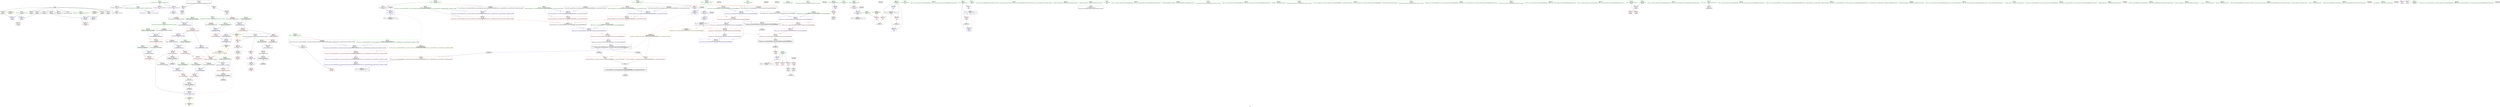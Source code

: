 digraph "SVFG" {
	label="SVFG";

	Node0x5603c0c1a3d0 [shape=record,color=grey,label="{NodeID: 0\nNullPtr}"];
	Node0x5603c0c1a3d0 -> Node0x5603c0c3ba90[style=solid];
	Node0x5603c0c1a3d0 -> Node0x5603c0c3bb90[style=solid];
	Node0x5603c0c1a3d0 -> Node0x5603c0c3bc60[style=solid];
	Node0x5603c0c1a3d0 -> Node0x5603c0c3bd30[style=solid];
	Node0x5603c0c1a3d0 -> Node0x5603c0c3be00[style=solid];
	Node0x5603c0c1a3d0 -> Node0x5603c0c3bed0[style=solid];
	Node0x5603c0c1a3d0 -> Node0x5603c0c3bfa0[style=solid];
	Node0x5603c0c1a3d0 -> Node0x5603c0c3c070[style=solid];
	Node0x5603c0c1a3d0 -> Node0x5603c0c3c140[style=solid];
	Node0x5603c0c1a3d0 -> Node0x5603c0c41d00[style=solid];
	Node0x5603c0c77700 [shape=record,color=black,label="{NodeID: 443\n305 = PHI(346, )\n}"];
	Node0x5603c0c3cb90 [shape=record,color=blue,label="{NodeID: 194\n247\<--250\n_M_current\<--\n_ZN9__gnu_cxx17__normal_iteratorIPKcNSt7__cxx1112basic_stringIcSt11char_traitsIcESaIcEEEEC2IPcEERKNS0_IT_NS_11__enable_ifIXsr3std10__are_sameISC_SB_EE7__valueES8_E6__typeEEE\n|{<s0>15|<s1>15}}"];
	Node0x5603c0c3cb90:s0 -> Node0x5603c0c3ff30[style=dashed,color=blue];
	Node0x5603c0c3cb90:s1 -> Node0x5603c0c5b900[style=dashed,color=blue];
	Node0x5603c0c394b0 [shape=record,color=purple,label="{NodeID: 111\n83\<--59\ncoerce.dive\<--__begin1\n_Z5solvev\n}"];
	Node0x5603c0c394b0 -> Node0x5603c0c41ed0[style=solid];
	Node0x5603c0c37cf0 [shape=record,color=green,label="{NodeID: 28\n63\<--64\nc\<--c_field_insensitive\n_Z5solvev\n}"];
	Node0x5603c0c37cf0 -> Node0x5603c0c3fb20[style=solid];
	Node0x5603c0c37cf0 -> Node0x5603c0c3fbf0[style=solid];
	Node0x5603c0c37cf0 -> Node0x5603c0c3fcc0[style=solid];
	Node0x5603c0c37cf0 -> Node0x5603c0c42070[style=solid];
	Node0x5603c0c79c30 [shape=record,color=black,label="{NodeID: 471\n162 = PHI()\n}"];
	Node0x5603c0c3fd90 [shape=record,color=red,label="{NodeID: 139\n99\<--96\n\<--call5\n_Z5solvev\n}"];
	Node0x5603c0c3fd90 -> Node0x5603c0c42070[style=solid];
	Node0x5603c0c3a760 [shape=record,color=green,label="{NodeID: 56\n255\<--256\nthis.addr\<--this.addr_field_insensitive\n_ZN9__gnu_cxx17__normal_iteratorIPcNSt7__cxx1112basic_stringIcSt11char_traitsIcESaIcEEEEppEv\n}"];
	Node0x5603c0c3a760 -> Node0x5603c0c40750[style=solid];
	Node0x5603c0c3a760 -> Node0x5603c0c3cc60[style=solid];
	Node0x5603c0c41450 [shape=record,color=red,label="{NodeID: 167\n380\<--374\n\<--__a.addr\n_ZStoRRSt13_Ios_FmtflagsS_\n}"];
	Node0x5603c0c41450 -> Node0x5603c0c416c0[style=solid];
	Node0x5603c0c3bfa0 [shape=record,color=black,label="{NodeID: 84\n129\<--3\n\<--dummyVal\n_Z5solvev\n}"];
	Node0x5603c0c3bfa0 -> Node0x5603c0c423b0[style=solid];
	Node0x5603c0c35c30 [shape=record,color=green,label="{NodeID: 1\n7\<--1\n__dso_handle\<--dummyObj\nGlob }"];
	Node0x5603c0c77810 [shape=record,color=black,label="{NodeID: 444\n309 = PHI()\n}"];
	Node0x5603c0c3cc60 [shape=record,color=blue,label="{NodeID: 195\n255\<--254\nthis.addr\<--this\n_ZN9__gnu_cxx17__normal_iteratorIPcNSt7__cxx1112basic_stringIcSt11char_traitsIcESaIcEEEEppEv\n}"];
	Node0x5603c0c3cc60 -> Node0x5603c0c40750[style=dashed];
	Node0x5603c0c39580 [shape=record,color=purple,label="{NodeID: 112\n89\<--61\ncoerce.dive3\<--__end1\n_Z5solvev\n}"];
	Node0x5603c0c39580 -> Node0x5603c0c41fa0[style=solid];
	Node0x5603c0c37dc0 [shape=record,color=green,label="{NodeID: 29\n65\<--66\nagg.tmp\<--agg.tmp_field_insensitive\n_Z5solvev\n|{|<s1>15}}"];
	Node0x5603c0c37dc0 -> Node0x5603c0c39650[style=solid];
	Node0x5603c0c37dc0:s1 -> Node0x5603c0c784b0[style=solid,color=red];
	Node0x5603c0c79d30 [shape=record,color=black,label="{NodeID: 472\n166 = PHI()\n}"];
	Node0x5603c0c3fe60 [shape=record,color=red,label="{NodeID: 140\n111\<--107\n\<--call9\n_Z5solvev\n}"];
	Node0x5603c0c3fe60 -> Node0x5603c0c3c5e0[style=solid];
	Node0x5603c0c3a830 [shape=record,color=green,label="{NodeID: 57\n278\<--279\nmain\<--main_field_insensitive\n}"];
	Node0x5603c0c41520 [shape=record,color=red,label="{NodeID: 168\n386\<--374\n\<--__a.addr\n_ZStoRRSt13_Ios_FmtflagsS_\n}"];
	Node0x5603c0c41520 -> Node0x5603c0c39d20[style=solid];
	Node0x5603c0c41520 -> Node0x5603c0c3d7c0[style=solid];
	Node0x5603c0c3c070 [shape=record,color=black,label="{NodeID: 85\n181\<--3\nlpad.val\<--dummyVal\n_Z5solvev\n}"];
	Node0x5603c0c35cc0 [shape=record,color=green,label="{NodeID: 2\n9\<--1\n\<--dummyObj\nCan only get source location for instruction, argument, global var or function.}"];
	Node0x5603c0c778e0 [shape=record,color=black,label="{NodeID: 445\n363 = PHI(371, )\n}"];
	Node0x5603c0c3cd30 [shape=record,color=blue,label="{NodeID: 196\n259\<--261\n_M_current\<--incdec.ptr\n_ZN9__gnu_cxx17__normal_iteratorIPcNSt7__cxx1112basic_stringIcSt11char_traitsIcESaIcEEEEppEv\n|{<s0>17}}"];
	Node0x5603c0c3cd30:s0 -> Node0x5603c0c5b400[style=dashed,color=blue];
	Node0x5603c0c39650 [shape=record,color=purple,label="{NodeID: 113\n142\<--65\ncoerce.dive14\<--agg.tmp\n_Z5solvev\n}"];
	Node0x5603c0c39650 -> Node0x5603c0c3ff30[style=solid];
	Node0x5603c0c37e90 [shape=record,color=green,label="{NodeID: 30\n67\<--68\nref.tmp\<--ref.tmp_field_insensitive\n_Z5solvev\n|{|<s1>15}}"];
	Node0x5603c0c37e90 -> Node0x5603c0c39720[style=solid];
	Node0x5603c0c37e90:s1 -> Node0x5603c0c785f0[style=solid,color=red];
	Node0x5603c0c79e30 [shape=record,color=black,label="{NodeID: 473\n167 = PHI()\n}"];
	Node0x5603c0c3ff30 [shape=record,color=red,label="{NodeID: 141\n143\<--142\n\<--coerce.dive14\n_Z5solvev\n}"];
	Node0x5603c0c3a930 [shape=record,color=green,label="{NodeID: 58\n281\<--282\nretval\<--retval_field_insensitive\nmain\n}"];
	Node0x5603c0c3a930 -> Node0x5603c0c408f0[style=solid];
	Node0x5603c0c3a930 -> Node0x5603c0c3ce00[style=solid];
	Node0x5603c0c415f0 [shape=record,color=red,label="{NodeID: 169\n382\<--376\n\<--__b.addr\n_ZStoRRSt13_Ios_FmtflagsS_\n|{<s0>34}}"];
	Node0x5603c0c415f0:s0 -> Node0x5603c0c78370[style=solid,color=red];
	Node0x5603c0c3c140 [shape=record,color=black,label="{NodeID: 86\n182\<--3\nlpad.val29\<--dummyVal\n_Z5solvev\n}"];
	Node0x5603c0c35f70 [shape=record,color=green,label="{NodeID: 3\n11\<--1\n_ZSt3cin\<--dummyObj\nGlob }"];
	Node0x5603c0c77a20 [shape=record,color=black,label="{NodeID: 446\n383 = PHI(389, )\n}"];
	Node0x5603c0c77a20 -> Node0x5603c0c3d7c0[style=solid];
	Node0x5603c0c3ce00 [shape=record,color=blue,label="{NodeID: 197\n281\<--288\nretval\<--\nmain\n}"];
	Node0x5603c0c3ce00 -> Node0x5603c0c408f0[style=dashed];
	Node0x5603c0c39720 [shape=record,color=purple,label="{NodeID: 114\n136\<--67\ncoerce.dive13\<--ref.tmp\n_Z5solvev\n}"];
	Node0x5603c0c39720 -> Node0x5603c0c42480[style=solid];
	Node0x5603c0c37f60 [shape=record,color=green,label="{NodeID: 31\n69\<--70\ncoerce\<--coerce_field_insensitive\n_Z5solvev\n}"];
	Node0x5603c0c37f60 -> Node0x5603c0c3ea10[style=solid];
	Node0x5603c0c79f30 [shape=record,color=black,label="{NodeID: 474\n170 = PHI()\n}"];
	Node0x5603c0c40000 [shape=record,color=red,label="{NodeID: 142\n206\<--200\n\<--__lhs.addr\n_ZN9__gnu_cxxneIPcNSt7__cxx1112basic_stringIcSt11char_traitsIcESaIcEEEEEbRKNS_17__normal_iteratorIT_T0_EESD_\n|{<s0>26}}"];
	Node0x5603c0c40000:s0 -> Node0x5603c0c7a340[style=solid,color=red];
	Node0x5603c0c3aa00 [shape=record,color=green,label="{NodeID: 59\n283\<--284\ntn\<--tn_field_insensitive\nmain\n}"];
	Node0x5603c0c3aa00 -> Node0x5603c0c409c0[style=solid];
	Node0x5603c0c5a500 [shape=record,color=black,label="{NodeID: 336\nMR_47V_3 = PHI(MR_47V_4, MR_47V_2, )\npts\{286 \}\n}"];
	Node0x5603c0c5a500 -> Node0x5603c0c40a90[style=dashed];
	Node0x5603c0c5a500 -> Node0x5603c0c40b60[style=dashed];
	Node0x5603c0c5a500 -> Node0x5603c0c3cfa0[style=dashed];
	Node0x5603c0c416c0 [shape=record,color=red,label="{NodeID: 170\n381\<--380\n\<--\n_ZStoRRSt13_Ios_FmtflagsS_\n|{<s0>34}}"];
	Node0x5603c0c416c0:s0 -> Node0x5603c0c78230[style=solid,color=red];
	Node0x5603c0c3c210 [shape=record,color=black,label="{NodeID: 87\n13\<--12\n\<--_ZSt4cout\nCan only get source location for instruction, argument, global var or function.}"];
	Node0x5603c0c3c210 -> Node0x5603c0c3f3d0[style=solid];
	Node0x5603c0c3c210 -> Node0x5603c0c3f4a0[style=solid];
	Node0x5603c0c36000 [shape=record,color=green,label="{NodeID: 4\n12\<--1\n_ZSt4cout\<--dummyObj\nGlob }"];
	Node0x5603c0c77bf0 [shape=record,color=black,label="{NodeID: 447\n217 = PHI(59, )\n0th arg _ZNK9__gnu_cxx17__normal_iteratorIPcNSt7__cxx1112basic_stringIcSt11char_traitsIcESaIcEEEEdeEv }"];
	Node0x5603c0c77bf0 -> Node0x5603c0c42890[style=solid];
	Node0x5603c0c5e4b0 [shape=record,color=yellow,style=double,label="{NodeID: 364\n26V_1 = ENCHI(MR_26V_0)\npts\{600000 620000 680000 \}\nFun[_ZN9__gnu_cxxneIPcNSt7__cxx1112basic_stringIcSt11char_traitsIcESaIcEEEEEbRKNS_17__normal_iteratorIT_T0_EESD_]}"];
	Node0x5603c0c5e4b0 -> Node0x5603c0c401a0[style=dashed];
	Node0x5603c0c5e4b0 -> Node0x5603c0c40270[style=dashed];
	Node0x5603c0c3ced0 [shape=record,color=blue,label="{NodeID: 198\n285\<--288\ni\<--\nmain\n}"];
	Node0x5603c0c3ced0 -> Node0x5603c0c5a500[style=dashed];
	Node0x5603c0c3ea10 [shape=record,color=purple,label="{NodeID: 115\n147\<--69\ncoerce.dive17\<--coerce\n_Z5solvev\n}"];
	Node0x5603c0c3ea10 -> Node0x5603c0c42550[style=solid];
	Node0x5603c0c38030 [shape=record,color=green,label="{NodeID: 32\n72\<--73\n_ZNSt7__cxx1112basic_stringIcSt11char_traitsIcESaIcEEC1Ev\<--_ZNSt7__cxx1112basic_stringIcSt11char_traitsIcESaIcEEC1Ev_field_insensitive\n}"];
	Node0x5603c0c7a000 [shape=record,color=black,label="{NodeID: 475\n207 = PHI(402, )\n}"];
	Node0x5603c0c7a000 -> Node0x5603c0c401a0[style=solid];
	Node0x5603c0c400d0 [shape=record,color=red,label="{NodeID: 143\n211\<--202\n\<--__rhs.addr\n_ZN9__gnu_cxxneIPcNSt7__cxx1112basic_stringIcSt11char_traitsIcESaIcEEEEEbRKNS_17__normal_iteratorIT_T0_EESD_\n|{<s0>27}}"];
	Node0x5603c0c400d0:s0 -> Node0x5603c0c7a340[style=solid,color=red];
	Node0x5603c0c3aad0 [shape=record,color=green,label="{NodeID: 60\n285\<--286\ni\<--i_field_insensitive\nmain\n}"];
	Node0x5603c0c3aad0 -> Node0x5603c0c40a90[style=solid];
	Node0x5603c0c3aad0 -> Node0x5603c0c40b60[style=solid];
	Node0x5603c0c3aad0 -> Node0x5603c0c3ced0[style=solid];
	Node0x5603c0c3aad0 -> Node0x5603c0c3cfa0[style=solid];
	Node0x5603c0c5aa00 [shape=record,color=black,label="{NodeID: 337\nMR_2V_2 = PHI(MR_2V_3, MR_2V_1, )\npts\{10 \}\n|{<s0>32|<s1>32}}"];
	Node0x5603c0c5aa00:s0 -> Node0x5603c0c3f570[style=dashed,color=red];
	Node0x5603c0c5aa00:s1 -> Node0x5603c0c42620[style=dashed,color=red];
	Node0x5603c0c41790 [shape=record,color=red,label="{NodeID: 171\n398\<--392\n\<--__a.addr\n_ZStorSt13_Ios_FmtflagsS_\n}"];
	Node0x5603c0c41790 -> Node0x5603c0c4af90[style=solid];
	Node0x5603c0c3c310 [shape=record,color=black,label="{NodeID: 88\n14\<--12\n\<--_ZSt4cout\nCan only get source location for instruction, argument, global var or function.}"];
	Node0x5603c0c3c310 -> Node0x5603c0c3f640[style=solid];
	Node0x5603c0c3c310 -> Node0x5603c0c3f710[style=solid];
	Node0x5603c0c360c0 [shape=record,color=green,label="{NodeID: 5\n15\<--1\n.str\<--dummyObj\nGlob }"];
	Node0x5603c0c77d30 [shape=record,color=black,label="{NodeID: 448\n372 = PHI(362, )\n0th arg _ZStoRRSt13_Ios_FmtflagsS_ }"];
	Node0x5603c0c77d30 -> Node0x5603c0c3d620[style=solid];
	Node0x5603c0c3cfa0 [shape=record,color=blue,label="{NodeID: 199\n285\<--321\ni\<--inc\nmain\n}"];
	Node0x5603c0c3cfa0 -> Node0x5603c0c5a500[style=dashed];
	Node0x5603c0c3eae0 [shape=record,color=purple,label="{NodeID: 116\n222\<--221\n_M_current\<--this1\n_ZNK9__gnu_cxx17__normal_iteratorIPcNSt7__cxx1112basic_stringIcSt11char_traitsIcESaIcEEEEdeEv\n}"];
	Node0x5603c0c3eae0 -> Node0x5603c0c40410[style=solid];
	Node0x5603c0c38130 [shape=record,color=green,label="{NodeID: 33\n75\<--76\n_ZStrsIcSt11char_traitsIcESaIcEERSt13basic_istreamIT_T0_ES7_RNSt7__cxx1112basic_stringIS4_S5_T1_EE\<--_ZStrsIcSt11char_traitsIcESaIcEERSt13basic_istreamIT_T0_ES7_RNSt7__cxx1112basic_stringIS4_S5_T1_EE_field_insensitive\n}"];
	Node0x5603c0c7a200 [shape=record,color=black,label="{NodeID: 476\n212 = PHI(402, )\n}"];
	Node0x5603c0c7a200 -> Node0x5603c0c40270[style=solid];
	Node0x5603c0c401a0 [shape=record,color=red,label="{NodeID: 144\n210\<--207\n\<--call\n_ZN9__gnu_cxxneIPcNSt7__cxx1112basic_stringIcSt11char_traitsIcESaIcEEEEEbRKNS_17__normal_iteratorIT_T0_EESD_\n}"];
	Node0x5603c0c401a0 -> Node0x5603c0c4b290[style=solid];
	Node0x5603c0c3aba0 [shape=record,color=green,label="{NodeID: 61\n297\<--298\n_ZNSt8ios_base9precisionEl\<--_ZNSt8ios_base9precisionEl_field_insensitive\n}"];
	Node0x5603c0c5af00 [shape=record,color=black,label="{NodeID: 338\nMR_10V_2 = PHI(MR_10V_3, MR_10V_1, )\npts\{64 \}\n}"];
	Node0x5603c0c5af00 -> Node0x5603c0c42070[style=dashed];
	Node0x5603c0c41860 [shape=record,color=red,label="{NodeID: 172\n399\<--394\n\<--__b.addr\n_ZStorSt13_Ios_FmtflagsS_\n}"];
	Node0x5603c0c41860 -> Node0x5603c0c4af90[style=solid];
	Node0x5603c0c3c410 [shape=record,color=black,label="{NodeID: 89\n32\<--33\n\<--_ZNSt8ios_base4InitD1Ev\nCan only get source location for instruction, argument, global var or function.}"];
	Node0x5603c0c36960 [shape=record,color=green,label="{NodeID: 6\n17\<--1\n.str.1\<--dummyObj\nGlob }"];
	Node0x5603c0c77e70 [shape=record,color=black,label="{NodeID: 449\n373 = PHI(361, )\n1st arg _ZStoRRSt13_Ios_FmtflagsS_ }"];
	Node0x5603c0c77e70 -> Node0x5603c0c3d6f0[style=solid];
	Node0x5603c0c3d070 [shape=record,color=blue,label="{NodeID: 200\n329\<--327\nthis.addr\<--this\n_ZNSt8ios_base9precisionEl\n}"];
	Node0x5603c0c3d070 -> Node0x5603c0c40dd0[style=dashed];
	Node0x5603c0c3ebb0 [shape=record,color=purple,label="{NodeID: 117\n247\<--246\n_M_current\<--this1\n_ZN9__gnu_cxx17__normal_iteratorIPKcNSt7__cxx1112basic_stringIcSt11char_traitsIcESaIcEEEEC2IPcEERKNS0_IT_NS_11__enable_ifIXsr3std10__are_sameISC_SB_EE7__valueES8_E6__typeEEE\n}"];
	Node0x5603c0c3ebb0 -> Node0x5603c0c3cb90[style=solid];
	Node0x5603c0c38230 [shape=record,color=green,label="{NodeID: 34\n81\<--82\n_ZNSt7__cxx1112basic_stringIcSt11char_traitsIcESaIcEE5beginEv\<--_ZNSt7__cxx1112basic_stringIcSt11char_traitsIcESaIcEE5beginEv_field_insensitive\n}"];
	Node0x5603c0c7a340 [shape=record,color=black,label="{NodeID: 477\n403 = PHI(206, 211, 248, )\n0th arg _ZNK9__gnu_cxx17__normal_iteratorIPcNSt7__cxx1112basic_stringIcSt11char_traitsIcESaIcEEEE4baseEv }"];
	Node0x5603c0c7a340 -> Node0x5603c0c449b0[style=solid];
	Node0x5603c0c40270 [shape=record,color=red,label="{NodeID: 145\n213\<--212\n\<--call1\n_ZN9__gnu_cxxneIPcNSt7__cxx1112basic_stringIcSt11char_traitsIcESaIcEEEEEbRKNS_17__normal_iteratorIT_T0_EESD_\n}"];
	Node0x5603c0c40270 -> Node0x5603c0c4b290[style=solid];
	Node0x5603c0c3aca0 [shape=record,color=green,label="{NodeID: 62\n307\<--308\n_ZNSt8ios_base4setfESt13_Ios_Fmtflags\<--_ZNSt8ios_base4setfESt13_Ios_Fmtflags_field_insensitive\n}"];
	Node0x5603c0c5b400 [shape=record,color=black,label="{NodeID: 339\nMR_12V_3 = PHI(MR_12V_4, MR_12V_2, )\npts\{600000 \}\n|{<s0>8|<s1>9|<s2>17|<s3>17}}"];
	Node0x5603c0c5b400:s0 -> Node0x5603c0c5e4b0[style=dashed,color=red];
	Node0x5603c0c5b400:s1 -> Node0x5603c0c5d510[style=dashed,color=red];
	Node0x5603c0c5b400:s2 -> Node0x5603c0c40820[style=dashed,color=red];
	Node0x5603c0c5b400:s3 -> Node0x5603c0c3cd30[style=dashed,color=red];
	Node0x5603c0c41930 [shape=record,color=red,label="{NodeID: 173\n407\<--404\nthis1\<--this.addr\n_ZNK9__gnu_cxx17__normal_iteratorIPcNSt7__cxx1112basic_stringIcSt11char_traitsIcESaIcEEEE4baseEv\n}"];
	Node0x5603c0c41930 -> Node0x5603c0c3f300[style=solid];
	Node0x5603c0c3c510 [shape=record,color=black,label="{NodeID: 90\n106\<--105\nconv\<--\n_Z5solvev\n}"];
	Node0x5603c0c3c510 -> Node0x5603c0c4b410[style=solid];
	Node0x5603c0c369f0 [shape=record,color=green,label="{NodeID: 7\n20\<--1\n\<--dummyObj\nCan only get source location for instruction, argument, global var or function.}"];
	Node0x5603c0c77fb0 [shape=record,color=black,label="{NodeID: 450\n198 = PHI(59, )\n0th arg _ZN9__gnu_cxxneIPcNSt7__cxx1112basic_stringIcSt11char_traitsIcESaIcEEEEEbRKNS_17__normal_iteratorIT_T0_EESD_ }"];
	Node0x5603c0c77fb0 -> Node0x5603c0c426f0[style=solid];
	Node0x5603c0c3d140 [shape=record,color=blue,label="{NodeID: 201\n331\<--328\n__prec.addr\<--__prec\n_ZNSt8ios_base9precisionEl\n}"];
	Node0x5603c0c3d140 -> Node0x5603c0c40ea0[style=dashed];
	Node0x5603c0c3ec80 [shape=record,color=purple,label="{NodeID: 118\n259\<--258\n_M_current\<--this1\n_ZN9__gnu_cxx17__normal_iteratorIPcNSt7__cxx1112basic_stringIcSt11char_traitsIcESaIcEEEEppEv\n}"];
	Node0x5603c0c3ec80 -> Node0x5603c0c40820[style=solid];
	Node0x5603c0c3ec80 -> Node0x5603c0c3cd30[style=solid];
	Node0x5603c0c38330 [shape=record,color=green,label="{NodeID: 35\n87\<--88\n_ZNSt7__cxx1112basic_stringIcSt11char_traitsIcESaIcEE3endEv\<--_ZNSt7__cxx1112basic_stringIcSt11char_traitsIcESaIcEE3endEv_field_insensitive\n}"];
	Node0x5603c0c40340 [shape=record,color=red,label="{NodeID: 146\n221\<--218\nthis1\<--this.addr\n_ZNK9__gnu_cxx17__normal_iteratorIPcNSt7__cxx1112basic_stringIcSt11char_traitsIcESaIcEEEEdeEv\n}"];
	Node0x5603c0c40340 -> Node0x5603c0c3eae0[style=solid];
	Node0x5603c0c3ada0 [shape=record,color=green,label="{NodeID: 63\n310\<--311\n_ZNSirsERi\<--_ZNSirsERi_field_insensitive\n}"];
	Node0x5603c0c5b900 [shape=record,color=black,label="{NodeID: 340\nMR_16V_2 = PHI(MR_16V_3, MR_16V_1, )\npts\{660000 \}\n|{|<s1>15}}"];
	Node0x5603c0c5b900 -> Node0x5603c0c5b900[style=dashed];
	Node0x5603c0c5b900:s1 -> Node0x5603c0c3cb90[style=dashed,color=red];
	Node0x5603c0c41a00 [shape=record,color=blue,label="{NodeID: 174\n8\<--9\ntest\<--\nGlob }"];
	Node0x5603c0c41a00 -> Node0x5603c0c5aa00[style=dashed];
	Node0x5603c0c3c5e0 [shape=record,color=black,label="{NodeID: 91\n112\<--111\nconv10\<--\n_Z5solvev\n}"];
	Node0x5603c0c3c5e0 -> Node0x5603c0c4b410[style=solid];
	Node0x5603c0c36a80 [shape=record,color=green,label="{NodeID: 8\n108\<--1\n\<--dummyObj\nCan only get source location for instruction, argument, global var or function.}"];
	Node0x5603c0c780f0 [shape=record,color=black,label="{NodeID: 451\n199 = PHI(61, )\n1st arg _ZN9__gnu_cxxneIPcNSt7__cxx1112basic_stringIcSt11char_traitsIcESaIcEEEEEbRKNS_17__normal_iteratorIT_T0_EESD_ }"];
	Node0x5603c0c780f0 -> Node0x5603c0c427c0[style=solid];
	Node0x5603c0c5e8f0 [shape=record,color=yellow,style=double,label="{NodeID: 368\n26V_1 = ENCHI(MR_26V_0)\npts\{600000 620000 680000 \}\nFun[_ZN9__gnu_cxx17__normal_iteratorIPKcNSt7__cxx1112basic_stringIcSt11char_traitsIcESaIcEEEEC2IPcEERKNS0_IT_NS_11__enable_ifIXsr3std10__are_sameISC_SB_EE7__valueES8_E6__typeEEE]}"];
	Node0x5603c0c5e8f0 -> Node0x5603c0c40680[style=dashed];
	Node0x5603c0c3d210 [shape=record,color=blue,label="{NodeID: 202\n333\<--339\n__old\<--\n_ZNSt8ios_base9precisionEl\n}"];
	Node0x5603c0c3d210 -> Node0x5603c0c40f70[style=dashed];
	Node0x5603c0c3ed50 [shape=record,color=purple,label="{NodeID: 119\n261\<--260\nincdec.ptr\<--\n_ZN9__gnu_cxx17__normal_iteratorIPcNSt7__cxx1112basic_stringIcSt11char_traitsIcESaIcEEEEppEv\n}"];
	Node0x5603c0c3ed50 -> Node0x5603c0c3cd30[style=solid];
	Node0x5603c0c38430 [shape=record,color=green,label="{NodeID: 36\n93\<--94\n_ZN9__gnu_cxxneIPcNSt7__cxx1112basic_stringIcSt11char_traitsIcESaIcEEEEEbRKNS_17__normal_iteratorIT_T0_EESD_\<--_ZN9__gnu_cxxneIPcNSt7__cxx1112basic_stringIcSt11char_traitsIcESaIcEEEEEbRKNS_17__normal_iteratorIT_T0_EESD__field_insensitive\n}"];
	Node0x5603c0c4ac90 [shape=record,color=grey,label="{NodeID: 313\n160 = Binary(159, 9, )\n}"];
	Node0x5603c0c4ac90 -> Node0x5603c0c42620[style=solid];
	Node0x5603c0c40410 [shape=record,color=red,label="{NodeID: 147\n223\<--222\n\<--_M_current\n_ZNK9__gnu_cxx17__normal_iteratorIPcNSt7__cxx1112basic_stringIcSt11char_traitsIcESaIcEEEEdeEv\n}"];
	Node0x5603c0c40410 -> Node0x5603c0c3c780[style=solid];
	Node0x5603c0c3aea0 [shape=record,color=green,label="{NodeID: 64\n329\<--330\nthis.addr\<--this.addr_field_insensitive\n_ZNSt8ios_base9precisionEl\n}"];
	Node0x5603c0c3aea0 -> Node0x5603c0c40dd0[style=solid];
	Node0x5603c0c3aea0 -> Node0x5603c0c3d070[style=solid];
	Node0x5603c0c5be00 [shape=record,color=black,label="{NodeID: 341\nMR_18V_2 = PHI(MR_18V_3, MR_18V_1, )\npts\{680000 \}\n}"];
	Node0x5603c0c5be00 -> Node0x5603c0c42480[style=dashed];
	Node0x5603c0c5be00 -> Node0x5603c0c5be00[style=dashed];
	Node0x5603c0c41b00 [shape=record,color=blue,label="{NodeID: 175\n414\<--20\nllvm.global_ctors_0\<--\nGlob }"];
	Node0x5603c0c3c6b0 [shape=record,color=black,label="{NodeID: 92\n197\<--214\n_ZN9__gnu_cxxneIPcNSt7__cxx1112basic_stringIcSt11char_traitsIcESaIcEEEEEbRKNS_17__normal_iteratorIT_T0_EESD__ret\<--cmp\n_ZN9__gnu_cxxneIPcNSt7__cxx1112basic_stringIcSt11char_traitsIcESaIcEEEEEbRKNS_17__normal_iteratorIT_T0_EESD_\n|{<s0>8}}"];
	Node0x5603c0c3c6b0:s0 -> Node0x5603c0c79680[style=solid,color=blue];
	Node0x5603c0c36b40 [shape=record,color=green,label="{NodeID: 9\n171\<--1\n\<--dummyObj\nCan only get source location for instruction, argument, global var or function.}"];
	Node0x5603c0c78230 [shape=record,color=black,label="{NodeID: 452\n390 = PHI(381, )\n0th arg _ZStorSt13_Ios_FmtflagsS_ }"];
	Node0x5603c0c78230 -> Node0x5603c0c3d890[style=solid];
	Node0x5603c0c3d2e0 [shape=record,color=blue,label="{NodeID: 203\n342\<--341\n_M_precision2\<--\n_ZNSt8ios_base9precisionEl\n|{<s0>29}}"];
	Node0x5603c0c3d2e0:s0 -> Node0x5603c0c66040[style=dashed,color=blue];
	Node0x5603c0c3ee20 [shape=record,color=purple,label="{NodeID: 120\n290\<--289\nvbase.offset.ptr\<--vtable\nmain\n}"];
	Node0x5603c0c3ee20 -> Node0x5603c0c3c920[style=solid];
	Node0x5603c0c38530 [shape=record,color=green,label="{NodeID: 37\n97\<--98\n_ZNK9__gnu_cxx17__normal_iteratorIPcNSt7__cxx1112basic_stringIcSt11char_traitsIcESaIcEEEEdeEv\<--_ZNK9__gnu_cxx17__normal_iteratorIPcNSt7__cxx1112basic_stringIcSt11char_traitsIcESaIcEEEEdeEv_field_insensitive\n}"];
	Node0x5603c0c4ae10 [shape=record,color=grey,label="{NodeID: 314\n321 = Binary(320, 9, )\n}"];
	Node0x5603c0c4ae10 -> Node0x5603c0c3cfa0[style=solid];
	Node0x5603c0c404e0 [shape=record,color=red,label="{NodeID: 148\n246\<--240\nthis1\<--this.addr\n_ZN9__gnu_cxx17__normal_iteratorIPKcNSt7__cxx1112basic_stringIcSt11char_traitsIcESaIcEEEEC2IPcEERKNS0_IT_NS_11__enable_ifIXsr3std10__are_sameISC_SB_EE7__valueES8_E6__typeEEE\n}"];
	Node0x5603c0c404e0 -> Node0x5603c0c3ebb0[style=solid];
	Node0x5603c0c3af70 [shape=record,color=green,label="{NodeID: 65\n331\<--332\n__prec.addr\<--__prec.addr_field_insensitive\n_ZNSt8ios_base9precisionEl\n}"];
	Node0x5603c0c3af70 -> Node0x5603c0c40ea0[style=solid];
	Node0x5603c0c3af70 -> Node0x5603c0c3d140[style=solid];
	Node0x5603c0c5c300 [shape=record,color=black,label="{NodeID: 342\nMR_20V_2 = PHI(MR_20V_3, MR_20V_1, )\npts\{700000 \}\n}"];
	Node0x5603c0c5c300 -> Node0x5603c0c42550[style=dashed];
	Node0x5603c0c5c300 -> Node0x5603c0c5c300[style=dashed];
	Node0x5603c0c41c00 [shape=record,color=blue,label="{NodeID: 176\n415\<--21\nllvm.global_ctors_1\<--_GLOBAL__sub_I_zemen_0_0.cpp\nGlob }"];
	Node0x5603c0c3c780 [shape=record,color=black,label="{NodeID: 93\n216\<--223\n_ZNK9__gnu_cxx17__normal_iteratorIPcNSt7__cxx1112basic_stringIcSt11char_traitsIcESaIcEEEEdeEv_ret\<--\n_ZNK9__gnu_cxx17__normal_iteratorIPcNSt7__cxx1112basic_stringIcSt11char_traitsIcESaIcEEEEdeEv\n|{<s0>9}}"];
	Node0x5603c0c3c780:s0 -> Node0x5603c0c797f0[style=solid,color=blue];
	Node0x5603c0c36c40 [shape=record,color=green,label="{NodeID: 10\n288\<--1\n\<--dummyObj\nCan only get source location for instruction, argument, global var or function.}"];
	Node0x5603c0c78370 [shape=record,color=black,label="{NodeID: 453\n391 = PHI(382, )\n1st arg _ZStorSt13_Ios_FmtflagsS_ }"];
	Node0x5603c0c78370 -> Node0x5603c0c3d960[style=solid];
	Node0x5603c0c3d3b0 [shape=record,color=blue,label="{NodeID: 204\n349\<--347\nthis.addr\<--this\n_ZNSt8ios_base4setfESt13_Ios_Fmtflags\n}"];
	Node0x5603c0c3d3b0 -> Node0x5603c0c41110[style=dashed];
	Node0x5603c0c3eef0 [shape=record,color=purple,label="{NodeID: 121\n300\<--299\nvbase.offset.ptr2\<--vtable1\nmain\n}"];
	Node0x5603c0c3eef0 -> Node0x5603c0c39910[style=solid];
	Node0x5603c0c38630 [shape=record,color=green,label="{NodeID: 38\n102\<--103\n_ZNKSt7__cxx1112basic_stringIcSt11char_traitsIcESaIcEE5emptyEv\<--_ZNKSt7__cxx1112basic_stringIcSt11char_traitsIcESaIcEE5emptyEv_field_insensitive\n}"];
	Node0x5603c0c4af90 [shape=record,color=grey,label="{NodeID: 315\n400 = Binary(398, 399, )\n}"];
	Node0x5603c0c4af90 -> Node0x5603c0c39df0[style=solid];
	Node0x5603c0c405b0 [shape=record,color=red,label="{NodeID: 149\n248\<--242\n\<--__i.addr\n_ZN9__gnu_cxx17__normal_iteratorIPKcNSt7__cxx1112basic_stringIcSt11char_traitsIcESaIcEEEEC2IPcEERKNS0_IT_NS_11__enable_ifIXsr3std10__are_sameISC_SB_EE7__valueES8_E6__typeEEE\n|{<s0>28}}"];
	Node0x5603c0c405b0:s0 -> Node0x5603c0c7a340[style=solid,color=red];
	Node0x5603c0c3b040 [shape=record,color=green,label="{NodeID: 66\n333\<--334\n__old\<--__old_field_insensitive\n_ZNSt8ios_base9precisionEl\n}"];
	Node0x5603c0c3b040 -> Node0x5603c0c40f70[style=solid];
	Node0x5603c0c3b040 -> Node0x5603c0c3d210[style=solid];
	Node0x5603c0c41d00 [shape=record,color=blue, style = dotted,label="{NodeID: 177\n416\<--3\nllvm.global_ctors_2\<--dummyVal\nGlob }"];
	Node0x5603c0c3c850 [shape=record,color=black,label="{NodeID: 94\n253\<--258\n_ZN9__gnu_cxx17__normal_iteratorIPcNSt7__cxx1112basic_stringIcSt11char_traitsIcESaIcEEEEppEv_ret\<--this1\n_ZN9__gnu_cxx17__normal_iteratorIPcNSt7__cxx1112basic_stringIcSt11char_traitsIcESaIcEEEEppEv\n|{<s0>17}}"];
	Node0x5603c0c3c850:s0 -> Node0x5603c0c79370[style=solid,color=blue];
	Node0x5603c0c36d40 [shape=record,color=green,label="{NodeID: 11\n296\<--1\n\<--dummyObj\nCan only get source location for instruction, argument, global var or function.|{<s0>29}}"];
	Node0x5603c0c36d40:s0 -> Node0x5603c0c77380[style=solid,color=red];
	Node0x5603c0c784b0 [shape=record,color=black,label="{NodeID: 454\n238 = PHI(65, )\n0th arg _ZN9__gnu_cxx17__normal_iteratorIPKcNSt7__cxx1112basic_stringIcSt11char_traitsIcESaIcEEEEC2IPcEERKNS0_IT_NS_11__enable_ifIXsr3std10__are_sameISC_SB_EE7__valueES8_E6__typeEEE }"];
	Node0x5603c0c784b0 -> Node0x5603c0c3c9f0[style=solid];
	Node0x5603c0c3d480 [shape=record,color=blue,label="{NodeID: 205\n351\<--348\n__fmtfl.addr\<--__fmtfl\n_ZNSt8ios_base4setfESt13_Ios_Fmtflags\n}"];
	Node0x5603c0c3d480 -> Node0x5603c0c411e0[style=dashed];
	Node0x5603c0c3efc0 [shape=record,color=purple,label="{NodeID: 122\n338\<--337\n_M_precision\<--this1\n_ZNSt8ios_base9precisionEl\n}"];
	Node0x5603c0c3efc0 -> Node0x5603c0c41040[style=solid];
	Node0x5603c0c38730 [shape=record,color=green,label="{NodeID: 39\n109\<--110\n_ZNSt7__cxx1112basic_stringIcSt11char_traitsIcESaIcEEixEm\<--_ZNSt7__cxx1112basic_stringIcSt11char_traitsIcESaIcEEixEm_field_insensitive\n}"];
	Node0x5603c0c4b110 [shape=record,color=grey,label="{NodeID: 316\n316 = cmp(314, 315, )\n}"];
	Node0x5603c0c40680 [shape=record,color=red,label="{NodeID: 150\n250\<--249\n\<--call\n_ZN9__gnu_cxx17__normal_iteratorIPKcNSt7__cxx1112basic_stringIcSt11char_traitsIcESaIcEEEEC2IPcEERKNS0_IT_NS_11__enable_ifIXsr3std10__are_sameISC_SB_EE7__valueES8_E6__typeEEE\n}"];
	Node0x5603c0c40680 -> Node0x5603c0c3cb90[style=solid];
	Node0x5603c0c3b110 [shape=record,color=green,label="{NodeID: 67\n349\<--350\nthis.addr\<--this.addr_field_insensitive\n_ZNSt8ios_base4setfESt13_Ios_Fmtflags\n}"];
	Node0x5603c0c3b110 -> Node0x5603c0c41110[style=solid];
	Node0x5603c0c3b110 -> Node0x5603c0c3d3b0[style=solid];
	Node0x5603c0c41e00 [shape=record,color=blue,label="{NodeID: 178\n57\<--49\n__range1\<--s\n_Z5solvev\n}"];
	Node0x5603c0c41e00 -> Node0x5603c0c3f980[style=dashed];
	Node0x5603c0c41e00 -> Node0x5603c0c3fa50[style=dashed];
	Node0x5603c0c3c920 [shape=record,color=black,label="{NodeID: 95\n291\<--290\n\<--vbase.offset.ptr\nmain\n}"];
	Node0x5603c0c3c920 -> Node0x5603c0c40c30[style=solid];
	Node0x5603c0c36e40 [shape=record,color=green,label="{NodeID: 12\n306\<--1\n\<--dummyObj\nCan only get source location for instruction, argument, global var or function.|{<s0>30}}"];
	Node0x5603c0c36e40:s0 -> Node0x5603c0c789b0[style=solid,color=red];
	Node0x5603c0c785f0 [shape=record,color=black,label="{NodeID: 455\n239 = PHI(67, )\n1st arg _ZN9__gnu_cxx17__normal_iteratorIPKcNSt7__cxx1112basic_stringIcSt11char_traitsIcESaIcEEEEC2IPcEERKNS0_IT_NS_11__enable_ifIXsr3std10__are_sameISC_SB_EE7__valueES8_E6__typeEEE }"];
	Node0x5603c0c785f0 -> Node0x5603c0c3cac0[style=solid];
	Node0x5603c0c3d550 [shape=record,color=blue,label="{NodeID: 206\n353\<--359\n__old\<--\n_ZNSt8ios_base4setfESt13_Ios_Fmtflags\n}"];
	Node0x5603c0c3d550 -> Node0x5603c0c412b0[style=dashed];
	Node0x5603c0c3f090 [shape=record,color=purple,label="{NodeID: 123\n342\<--337\n_M_precision2\<--this1\n_ZNSt8ios_base9precisionEl\n}"];
	Node0x5603c0c3f090 -> Node0x5603c0c3d2e0[style=solid];
	Node0x5603c0c38830 [shape=record,color=green,label="{NodeID: 40\n117\<--118\n_ZNSt7__cxx1112basic_stringIcSt11char_traitsIcESaIcEE9push_backEc\<--_ZNSt7__cxx1112basic_stringIcSt11char_traitsIcESaIcEE9push_backEc_field_insensitive\n}"];
	Node0x5603c0c4b290 [shape=record,color=grey,label="{NodeID: 317\n214 = cmp(210, 213, )\n}"];
	Node0x5603c0c4b290 -> Node0x5603c0c3c6b0[style=solid];
	Node0x5603c0c40750 [shape=record,color=red,label="{NodeID: 151\n258\<--255\nthis1\<--this.addr\n_ZN9__gnu_cxx17__normal_iteratorIPcNSt7__cxx1112basic_stringIcSt11char_traitsIcESaIcEEEEppEv\n}"];
	Node0x5603c0c40750 -> Node0x5603c0c3c850[style=solid];
	Node0x5603c0c40750 -> Node0x5603c0c3ec80[style=solid];
	Node0x5603c0c3b1e0 [shape=record,color=green,label="{NodeID: 68\n351\<--352\n__fmtfl.addr\<--__fmtfl.addr_field_insensitive\n_ZNSt8ios_base4setfESt13_Ios_Fmtflags\n}"];
	Node0x5603c0c3b1e0 -> Node0x5603c0c411e0[style=solid];
	Node0x5603c0c3b1e0 -> Node0x5603c0c3d480[style=solid];
	Node0x5603c0c41ed0 [shape=record,color=blue,label="{NodeID: 179\n83\<--80\ncoerce.dive\<--call1\n_Z5solvev\n}"];
	Node0x5603c0c41ed0 -> Node0x5603c0c5b400[style=dashed];
	Node0x5603c0c39840 [shape=record,color=black,label="{NodeID: 96\n294\<--293\n\<--add.ptr\nmain\n|{<s0>29}}"];
	Node0x5603c0c39840:s0 -> Node0x5603c0c74d40[style=solid,color=red];
	Node0x5603c0c36f40 [shape=record,color=green,label="{NodeID: 13\n4\<--6\n_ZStL8__ioinit\<--_ZStL8__ioinit_field_insensitive\nGlob }"];
	Node0x5603c0c36f40 -> Node0x5603c0c39f90[style=solid];
	Node0x5603c0c78730 [shape=record,color=black,label="{NodeID: 456\n254 = PHI(59, )\n0th arg _ZN9__gnu_cxx17__normal_iteratorIPcNSt7__cxx1112basic_stringIcSt11char_traitsIcESaIcEEEEppEv }"];
	Node0x5603c0c78730 -> Node0x5603c0c3cc60[style=solid];
	Node0x5603c0c5ede0 [shape=record,color=yellow,style=double,label="{NodeID: 373\n40V_1 = ENCHI(MR_40V_0)\npts\{1 \}\nFun[_ZNSt8ios_base4setfESt13_Ios_Fmtflags]|{|<s1>33|<s2>33}}"];
	Node0x5603c0c5ede0 -> Node0x5603c0c41380[style=dashed];
	Node0x5603c0c5ede0:s1 -> Node0x5603c0c416c0[style=dashed,color=red];
	Node0x5603c0c5ede0:s2 -> Node0x5603c0c3d7c0[style=dashed,color=red];
	Node0x5603c0c3d620 [shape=record,color=blue,label="{NodeID: 207\n374\<--372\n__a.addr\<--__a\n_ZStoRRSt13_Ios_FmtflagsS_\n}"];
	Node0x5603c0c3d620 -> Node0x5603c0c41450[style=dashed];
	Node0x5603c0c3d620 -> Node0x5603c0c41520[style=dashed];
	Node0x5603c0c3f160 [shape=record,color=purple,label="{NodeID: 124\n358\<--357\n_M_flags\<--this1\n_ZNSt8ios_base4setfESt13_Ios_Fmtflags\n}"];
	Node0x5603c0c3f160 -> Node0x5603c0c41380[style=solid];
	Node0x5603c0c38930 [shape=record,color=green,label="{NodeID: 41\n132\<--133\n_ZNSt7__cxx1112basic_stringIcSt11char_traitsIcESaIcEED1Ev\<--_ZNSt7__cxx1112basic_stringIcSt11char_traitsIcESaIcEED1Ev_field_insensitive\n}"];
	Node0x5603c0c4b410 [shape=record,color=grey,label="{NodeID: 318\n113 = cmp(106, 112, )\n}"];
	Node0x5603c0c40820 [shape=record,color=red,label="{NodeID: 152\n260\<--259\n\<--_M_current\n_ZN9__gnu_cxx17__normal_iteratorIPcNSt7__cxx1112basic_stringIcSt11char_traitsIcESaIcEEEEppEv\n}"];
	Node0x5603c0c40820 -> Node0x5603c0c3ed50[style=solid];
	Node0x5603c0c3b2b0 [shape=record,color=green,label="{NodeID: 69\n353\<--354\n__old\<--__old_field_insensitive\n_ZNSt8ios_base4setfESt13_Ios_Fmtflags\n}"];
	Node0x5603c0c3b2b0 -> Node0x5603c0c412b0[style=solid];
	Node0x5603c0c3b2b0 -> Node0x5603c0c3d550[style=solid];
	Node0x5603c0c41fa0 [shape=record,color=blue,label="{NodeID: 180\n89\<--86\ncoerce.dive3\<--call2\n_Z5solvev\n|{<s0>8}}"];
	Node0x5603c0c41fa0:s0 -> Node0x5603c0c5e4b0[style=dashed,color=red];
	Node0x5603c0c39910 [shape=record,color=black,label="{NodeID: 97\n301\<--300\n\<--vbase.offset.ptr2\nmain\n}"];
	Node0x5603c0c39910 -> Node0x5603c0c40d00[style=solid];
	Node0x5603c0c37040 [shape=record,color=green,label="{NodeID: 14\n8\<--10\ntest\<--test_field_insensitive\nGlob }"];
	Node0x5603c0c37040 -> Node0x5603c0c3f570[style=solid];
	Node0x5603c0c37040 -> Node0x5603c0c41a00[style=solid];
	Node0x5603c0c37040 -> Node0x5603c0c42620[style=solid];
	Node0x5603c0c78870 [shape=record,color=black,label="{NodeID: 457\n347 = PHI(304, )\n0th arg _ZNSt8ios_base4setfESt13_Ios_Fmtflags }"];
	Node0x5603c0c78870 -> Node0x5603c0c3d3b0[style=solid];
	Node0x5603c0c3d6f0 [shape=record,color=blue,label="{NodeID: 208\n376\<--373\n__b.addr\<--__b\n_ZStoRRSt13_Ios_FmtflagsS_\n}"];
	Node0x5603c0c3d6f0 -> Node0x5603c0c415f0[style=dashed];
	Node0x5603c0c3f230 [shape=record,color=purple,label="{NodeID: 125\n362\<--357\n_M_flags2\<--this1\n_ZNSt8ios_base4setfESt13_Ios_Fmtflags\n|{<s0>33}}"];
	Node0x5603c0c3f230:s0 -> Node0x5603c0c77d30[style=solid,color=red];
	Node0x5603c0c38a30 [shape=record,color=green,label="{NodeID: 42\n139\<--140\n_ZN9__gnu_cxx17__normal_iteratorIPKcNSt7__cxx1112basic_stringIcSt11char_traitsIcESaIcEEEEC2IPcEERKNS0_IT_NS_11__enable_ifIXsr3std10__are_sameISC_SB_EE7__valueES8_E6__typeEEE\<--_ZN9__gnu_cxx17__normal_iteratorIPKcNSt7__cxx1112basic_stringIcSt11char_traitsIcESaIcEEEEC2IPcEERKNS0_IT_NS_11__enable_ifIXsr3std10__are_sameISC_SB_EE7__valueES8_E6__typeEEE_field_insensitive\n}"];
	Node0x5603c0c408f0 [shape=record,color=red,label="{NodeID: 153\n324\<--281\n\<--retval\nmain\n}"];
	Node0x5603c0c408f0 -> Node0x5603c0c39ab0[style=solid];
	Node0x5603c0c3b380 [shape=record,color=green,label="{NodeID: 70\n364\<--365\n_ZStoRRSt13_Ios_FmtflagsS_\<--_ZStoRRSt13_Ios_FmtflagsS__field_insensitive\n}"];
	Node0x5603c0c5d510 [shape=record,color=yellow,style=double,label="{NodeID: 347\n12V_1 = ENCHI(MR_12V_0)\npts\{600000 \}\nFun[_ZNK9__gnu_cxx17__normal_iteratorIPcNSt7__cxx1112basic_stringIcSt11char_traitsIcESaIcEEEEdeEv]}"];
	Node0x5603c0c5d510 -> Node0x5603c0c40410[style=dashed];
	Node0x5603c0c42070 [shape=record,color=blue,label="{NodeID: 181\n63\<--99\nc\<--\n_Z5solvev\n}"];
	Node0x5603c0c42070 -> Node0x5603c0c3fb20[style=dashed];
	Node0x5603c0c42070 -> Node0x5603c0c3fbf0[style=dashed];
	Node0x5603c0c42070 -> Node0x5603c0c3fcc0[style=dashed];
	Node0x5603c0c42070 -> Node0x5603c0c5af00[style=dashed];
	Node0x5603c0c399e0 [shape=record,color=black,label="{NodeID: 98\n304\<--303\n\<--add.ptr4\nmain\n|{<s0>30}}"];
	Node0x5603c0c399e0:s0 -> Node0x5603c0c78870[style=solid,color=red];
	Node0x5603c0c37140 [shape=record,color=green,label="{NodeID: 15\n19\<--23\nllvm.global_ctors\<--llvm.global_ctors_field_insensitive\nGlob }"];
	Node0x5603c0c37140 -> Node0x5603c0c391e0[style=solid];
	Node0x5603c0c37140 -> Node0x5603c0c392b0[style=solid];
	Node0x5603c0c37140 -> Node0x5603c0c393b0[style=solid];
	Node0x5603c0c789b0 [shape=record,color=black,label="{NodeID: 458\n348 = PHI(306, )\n1st arg _ZNSt8ios_base4setfESt13_Ios_Fmtflags }"];
	Node0x5603c0c789b0 -> Node0x5603c0c3d480[style=solid];
	Node0x5603c0c3d7c0 [shape=record,color=blue,label="{NodeID: 209\n386\<--383\n\<--call\n_ZStoRRSt13_Ios_FmtflagsS_\n|{<s0>33}}"];
	Node0x5603c0c3d7c0:s0 -> Node0x5603c0c66300[style=dashed,color=blue];
	Node0x5603c0c3f300 [shape=record,color=purple,label="{NodeID: 126\n408\<--407\n_M_current\<--this1\n_ZNK9__gnu_cxx17__normal_iteratorIPcNSt7__cxx1112basic_stringIcSt11char_traitsIcESaIcEEEE4baseEv\n}"];
	Node0x5603c0c3f300 -> Node0x5603c0c39ec0[style=solid];
	Node0x5603c0c38b30 [shape=record,color=green,label="{NodeID: 43\n145\<--146\n_ZNSt7__cxx1112basic_stringIcSt11char_traitsIcESaIcEE6insertEN9__gnu_cxx17__normal_iteratorIPKcS4_EEc\<--_ZNSt7__cxx1112basic_stringIcSt11char_traitsIcESaIcEE6insertEN9__gnu_cxx17__normal_iteratorIPKcS4_EEc_field_insensitive\n}"];
	Node0x5603c0c409c0 [shape=record,color=red,label="{NodeID: 154\n315\<--283\n\<--tn\nmain\n}"];
	Node0x5603c0c409c0 -> Node0x5603c0c4b110[style=solid];
	Node0x5603c0c3b480 [shape=record,color=green,label="{NodeID: 71\n374\<--375\n__a.addr\<--__a.addr_field_insensitive\n_ZStoRRSt13_Ios_FmtflagsS_\n}"];
	Node0x5603c0c3b480 -> Node0x5603c0c41450[style=solid];
	Node0x5603c0c3b480 -> Node0x5603c0c41520[style=solid];
	Node0x5603c0c3b480 -> Node0x5603c0c3d620[style=solid];
	Node0x5603c0c42140 [shape=record,color=blue,label="{NodeID: 182\n51\<--121\nexn.slot\<--\n_Z5solvev\n}"];
	Node0x5603c0c42140 -> Node0x5603c0c3f7e0[style=dashed];
	Node0x5603c0c39ab0 [shape=record,color=black,label="{NodeID: 99\n280\<--324\nmain_ret\<--\nmain\n}"];
	Node0x5603c0c37240 [shape=record,color=green,label="{NodeID: 16\n24\<--25\n__cxx_global_var_init\<--__cxx_global_var_init_field_insensitive\n}"];
	Node0x5603c0c78f10 [shape=record,color=black,label="{NodeID: 459\n144 = PHI()\n}"];
	Node0x5603c0c78f10 -> Node0x5603c0c42550[style=solid];
	Node0x5603c0c3d890 [shape=record,color=blue,label="{NodeID: 210\n392\<--390\n__a.addr\<--__a\n_ZStorSt13_Ios_FmtflagsS_\n}"];
	Node0x5603c0c3d890 -> Node0x5603c0c41790[style=dashed];
	Node0x5603c0c3f3d0 [shape=record,color=purple,label="{NodeID: 127\n293\<--13\nadd.ptr\<--\nmain\n}"];
	Node0x5603c0c3f3d0 -> Node0x5603c0c39840[style=solid];
	Node0x5603c0c38c30 [shape=record,color=green,label="{NodeID: 44\n152\<--153\n_ZN9__gnu_cxx17__normal_iteratorIPcNSt7__cxx1112basic_stringIcSt11char_traitsIcESaIcEEEEppEv\<--_ZN9__gnu_cxx17__normal_iteratorIPcNSt7__cxx1112basic_stringIcSt11char_traitsIcESaIcEEEEppEv_field_insensitive\n}"];
	Node0x5603c0c40a90 [shape=record,color=red,label="{NodeID: 155\n314\<--285\n\<--i\nmain\n}"];
	Node0x5603c0c40a90 -> Node0x5603c0c4b110[style=solid];
	Node0x5603c0c3b550 [shape=record,color=green,label="{NodeID: 72\n376\<--377\n__b.addr\<--__b.addr_field_insensitive\n_ZStoRRSt13_Ios_FmtflagsS_\n}"];
	Node0x5603c0c3b550 -> Node0x5603c0c415f0[style=solid];
	Node0x5603c0c3b550 -> Node0x5603c0c3d6f0[style=solid];
	Node0x5603c0c42210 [shape=record,color=blue,label="{NodeID: 183\n53\<--123\nehselector.slot\<--\n_Z5solvev\n}"];
	Node0x5603c0c42210 -> Node0x5603c0c3f8b0[style=dashed];
	Node0x5603c0c39b80 [shape=record,color=black,label="{NodeID: 100\n326\<--344\n_ZNSt8ios_base9precisionEl_ret\<--\n_ZNSt8ios_base9precisionEl\n|{<s0>29}}"];
	Node0x5603c0c39b80:s0 -> Node0x5603c0c775f0[style=solid,color=blue];
	Node0x5603c0c37340 [shape=record,color=green,label="{NodeID: 17\n28\<--29\n_ZNSt8ios_base4InitC1Ev\<--_ZNSt8ios_base4InitC1Ev_field_insensitive\n}"];
	Node0x5603c0c79070 [shape=record,color=black,label="{NodeID: 460\n74 = PHI()\n}"];
	Node0x5603c0c5f190 [shape=record,color=yellow,style=double,label="{NodeID: 377\n40V_1 = ENCHI(MR_40V_0)\npts\{1 \}\nFun[main]|{|<s1>29|<s2>29}}"];
	Node0x5603c0c5f190 -> Node0x5603c0c3f640[style=dashed];
	Node0x5603c0c5f190:s1 -> Node0x5603c0c41040[style=dashed,color=red];
	Node0x5603c0c5f190:s2 -> Node0x5603c0c3d2e0[style=dashed,color=red];
	Node0x5603c0c3d960 [shape=record,color=blue,label="{NodeID: 211\n394\<--391\n__b.addr\<--__b\n_ZStorSt13_Ios_FmtflagsS_\n}"];
	Node0x5603c0c3d960 -> Node0x5603c0c41860[style=dashed];
	Node0x5603c0c3f4a0 [shape=record,color=purple,label="{NodeID: 128\n303\<--13\nadd.ptr4\<--\nmain\n}"];
	Node0x5603c0c3f4a0 -> Node0x5603c0c399e0[style=solid];
	Node0x5603c0c38d30 [shape=record,color=green,label="{NodeID: 45\n157\<--158\n_ZStlsISt11char_traitsIcEERSt13basic_ostreamIcT_ES5_PKc\<--_ZStlsISt11char_traitsIcEERSt13basic_ostreamIcT_ES5_PKc_field_insensitive\n}"];
	Node0x5603c0c40b60 [shape=record,color=red,label="{NodeID: 156\n320\<--285\n\<--i\nmain\n}"];
	Node0x5603c0c40b60 -> Node0x5603c0c4ae10[style=solid];
	Node0x5603c0c3b620 [shape=record,color=green,label="{NodeID: 73\n384\<--385\n_ZStorSt13_Ios_FmtflagsS_\<--_ZStorSt13_Ios_FmtflagsS__field_insensitive\n}"];
	Node0x5603c0c5d810 [shape=record,color=yellow,style=double,label="{NodeID: 350\n4V_1 = ENCHI(MR_4V_0)\npts\{52 \}\nFun[_Z5solvev]}"];
	Node0x5603c0c5d810 -> Node0x5603c0c42140[style=dashed];
	Node0x5603c0c5d810 -> Node0x5603c0c422e0[style=dashed];
	Node0x5603c0c422e0 [shape=record,color=blue,label="{NodeID: 184\n51\<--127\nexn.slot\<--\n_Z5solvev\n}"];
	Node0x5603c0c422e0 -> Node0x5603c0c3f7e0[style=dashed];
	Node0x5603c0c39c50 [shape=record,color=black,label="{NodeID: 101\n346\<--366\n_ZNSt8ios_base4setfESt13_Ios_Fmtflags_ret\<--\n_ZNSt8ios_base4setfESt13_Ios_Fmtflags\n|{<s0>30}}"];
	Node0x5603c0c39c50:s0 -> Node0x5603c0c77700[style=solid,color=blue];
	Node0x5603c0c37440 [shape=record,color=green,label="{NodeID: 18\n34\<--35\n__cxa_atexit\<--__cxa_atexit_field_insensitive\n}"];
	Node0x5603c0c79140 [shape=record,color=black,label="{NodeID: 461\n80 = PHI()\n}"];
	Node0x5603c0c79140 -> Node0x5603c0c41ed0[style=solid];
	Node0x5603c0c449b0 [shape=record,color=blue,label="{NodeID: 212\n404\<--403\nthis.addr\<--this\n_ZNK9__gnu_cxx17__normal_iteratorIPcNSt7__cxx1112basic_stringIcSt11char_traitsIcESaIcEEEE4baseEv\n}"];
	Node0x5603c0c449b0 -> Node0x5603c0c41930[style=dashed];
	Node0x5603c0c3f570 [shape=record,color=red,label="{NodeID: 129\n159\<--8\n\<--test\n_Z5solvev\n}"];
	Node0x5603c0c3f570 -> Node0x5603c0c4ac90[style=solid];
	Node0x5603c0c38e30 [shape=record,color=green,label="{NodeID: 46\n163\<--164\n_ZNSolsEi\<--_ZNSolsEi_field_insensitive\n}"];
	Node0x5603c0c40c30 [shape=record,color=red,label="{NodeID: 157\n292\<--291\nvbase.offset\<--\nmain\n}"];
	Node0x5603c0c3b720 [shape=record,color=green,label="{NodeID: 74\n392\<--393\n__a.addr\<--__a.addr_field_insensitive\n_ZStorSt13_Ios_FmtflagsS_\n}"];
	Node0x5603c0c3b720 -> Node0x5603c0c41790[style=solid];
	Node0x5603c0c3b720 -> Node0x5603c0c3d890[style=solid];
	Node0x5603c0c5d8f0 [shape=record,color=yellow,style=double,label="{NodeID: 351\n6V_1 = ENCHI(MR_6V_0)\npts\{54 \}\nFun[_Z5solvev]}"];
	Node0x5603c0c5d8f0 -> Node0x5603c0c42210[style=dashed];
	Node0x5603c0c5d8f0 -> Node0x5603c0c423b0[style=dashed];
	Node0x5603c0c423b0 [shape=record,color=blue,label="{NodeID: 185\n53\<--129\nehselector.slot\<--\n_Z5solvev\n}"];
	Node0x5603c0c423b0 -> Node0x5603c0c3f8b0[style=dashed];
	Node0x5603c0c39d20 [shape=record,color=black,label="{NodeID: 102\n371\<--386\n_ZStoRRSt13_Ios_FmtflagsS__ret\<--\n_ZStoRRSt13_Ios_FmtflagsS_\n|{<s0>33}}"];
	Node0x5603c0c39d20:s0 -> Node0x5603c0c778e0[style=solid,color=blue];
	Node0x5603c0c37540 [shape=record,color=green,label="{NodeID: 19\n33\<--39\n_ZNSt8ios_base4InitD1Ev\<--_ZNSt8ios_base4InitD1Ev_field_insensitive\n}"];
	Node0x5603c0c37540 -> Node0x5603c0c3c410[style=solid];
	Node0x5603c0c79270 [shape=record,color=black,label="{NodeID: 462\n86 = PHI()\n}"];
	Node0x5603c0c79270 -> Node0x5603c0c41fa0[style=solid];
	Node0x5603c0c3f640 [shape=record,color=red,label="{NodeID: 130\n289\<--14\nvtable\<--\nmain\n}"];
	Node0x5603c0c3f640 -> Node0x5603c0c3ee20[style=solid];
	Node0x5603c0c38f30 [shape=record,color=green,label="{NodeID: 47\n168\<--169\n_ZStlsIcSt11char_traitsIcESaIcEERSt13basic_ostreamIT_T0_ES7_RKNSt7__cxx1112basic_stringIS4_S5_T1_EE\<--_ZStlsIcSt11char_traitsIcESaIcEERSt13basic_ostreamIT_T0_ES7_RKNSt7__cxx1112basic_stringIS4_S5_T1_EE_field_insensitive\n}"];
	Node0x5603c0c40d00 [shape=record,color=red,label="{NodeID: 158\n302\<--301\nvbase.offset3\<--\nmain\n}"];
	Node0x5603c0c3b7f0 [shape=record,color=green,label="{NodeID: 75\n394\<--395\n__b.addr\<--__b.addr_field_insensitive\n_ZStorSt13_Ios_FmtflagsS_\n}"];
	Node0x5603c0c3b7f0 -> Node0x5603c0c41860[style=solid];
	Node0x5603c0c3b7f0 -> Node0x5603c0c3d960[style=solid];
	Node0x5603c0c42480 [shape=record,color=blue,label="{NodeID: 186\n136\<--135\ncoerce.dive13\<--call12\n_Z5solvev\n|{|<s1>15}}"];
	Node0x5603c0c42480 -> Node0x5603c0c5be00[style=dashed];
	Node0x5603c0c42480:s1 -> Node0x5603c0c5e8f0[style=dashed,color=red];
	Node0x5603c0c39df0 [shape=record,color=black,label="{NodeID: 103\n389\<--400\n_ZStorSt13_Ios_FmtflagsS__ret\<--or\n_ZStorSt13_Ios_FmtflagsS_\n|{<s0>34}}"];
	Node0x5603c0c39df0:s0 -> Node0x5603c0c77a20[style=solid,color=blue];
	Node0x5603c0c37640 [shape=record,color=green,label="{NodeID: 20\n46\<--47\n_Z5solvev\<--_Z5solvev_field_insensitive\n}"];
	Node0x5603c0c79370 [shape=record,color=black,label="{NodeID: 463\n151 = PHI(253, )\n}"];
	Node0x5603c0c58d00 [shape=record,color=yellow,style=double,label="{NodeID: 380\n45V_1 = ENCHI(MR_45V_0)\npts\{284 \}\nFun[main]}"];
	Node0x5603c0c58d00 -> Node0x5603c0c409c0[style=dashed];
	Node0x5603c0c3f710 [shape=record,color=red,label="{NodeID: 131\n299\<--14\nvtable1\<--\nmain\n}"];
	Node0x5603c0c3f710 -> Node0x5603c0c3eef0[style=solid];
	Node0x5603c0c3a050 [shape=record,color=green,label="{NodeID: 48\n172\<--173\n_ZStlsISt11char_traitsIcEERSt13basic_ostreamIcT_ES5_c\<--_ZStlsISt11char_traitsIcEERSt13basic_ostreamIcT_ES5_c_field_insensitive\n}"];
	Node0x5603c0c40dd0 [shape=record,color=red,label="{NodeID: 159\n337\<--329\nthis1\<--this.addr\n_ZNSt8ios_base9precisionEl\n}"];
	Node0x5603c0c40dd0 -> Node0x5603c0c3efc0[style=solid];
	Node0x5603c0c40dd0 -> Node0x5603c0c3f090[style=solid];
	Node0x5603c0c3b8c0 [shape=record,color=green,label="{NodeID: 76\n404\<--405\nthis.addr\<--this.addr_field_insensitive\n_ZNK9__gnu_cxx17__normal_iteratorIPcNSt7__cxx1112basic_stringIcSt11char_traitsIcESaIcEEEE4baseEv\n}"];
	Node0x5603c0c3b8c0 -> Node0x5603c0c41930[style=solid];
	Node0x5603c0c3b8c0 -> Node0x5603c0c449b0[style=solid];
	Node0x5603c0c66040 [shape=record,color=yellow,style=double,label="{NodeID: 436\n40V_2 = CSCHI(MR_40V_1)\npts\{1 \}\nCS[]|{|<s1>30}}"];
	Node0x5603c0c66040 -> Node0x5603c0c3f710[style=dashed];
	Node0x5603c0c66040:s1 -> Node0x5603c0c5ede0[style=dashed,color=red];
	Node0x5603c0c42550 [shape=record,color=blue,label="{NodeID: 187\n147\<--144\ncoerce.dive17\<--call16\n_Z5solvev\n}"];
	Node0x5603c0c42550 -> Node0x5603c0c5c300[style=dashed];
	Node0x5603c0c39ec0 [shape=record,color=black,label="{NodeID: 104\n402\<--408\n_ZNK9__gnu_cxx17__normal_iteratorIPcNSt7__cxx1112basic_stringIcSt11char_traitsIcESaIcEEEE4baseEv_ret\<--_M_current\n_ZNK9__gnu_cxx17__normal_iteratorIPcNSt7__cxx1112basic_stringIcSt11char_traitsIcESaIcEEEE4baseEv\n|{<s0>26|<s1>27|<s2>28}}"];
	Node0x5603c0c39ec0:s0 -> Node0x5603c0c7a000[style=solid,color=blue];
	Node0x5603c0c39ec0:s1 -> Node0x5603c0c7a200[style=solid,color=blue];
	Node0x5603c0c39ec0:s2 -> Node0x5603c0c77480[style=solid,color=blue];
	Node0x5603c0c37740 [shape=record,color=green,label="{NodeID: 21\n49\<--50\ns\<--s_field_insensitive\n_Z5solvev\n}"];
	Node0x5603c0c37740 -> Node0x5603c0c41e00[style=solid];
	Node0x5603c0c794b0 [shape=record,color=black,label="{NodeID: 464\n156 = PHI()\n}"];
	Node0x5603c0c3f7e0 [shape=record,color=red,label="{NodeID: 132\n179\<--51\nexn\<--exn.slot\n_Z5solvev\n}"];
	Node0x5603c0c3a150 [shape=record,color=green,label="{NodeID: 49\n189\<--190\n__gxx_personality_v0\<--__gxx_personality_v0_field_insensitive\n}"];
	Node0x5603c0c40ea0 [shape=record,color=red,label="{NodeID: 160\n341\<--331\n\<--__prec.addr\n_ZNSt8ios_base9precisionEl\n}"];
	Node0x5603c0c40ea0 -> Node0x5603c0c3d2e0[style=solid];
	Node0x5603c0c3b990 [shape=record,color=green,label="{NodeID: 77\n21\<--410\n_GLOBAL__sub_I_zemen_0_0.cpp\<--_GLOBAL__sub_I_zemen_0_0.cpp_field_insensitive\n}"];
	Node0x5603c0c3b990 -> Node0x5603c0c41c00[style=solid];
	Node0x5603c0c661a0 [shape=record,color=yellow,style=double,label="{NodeID: 437\n40V_3 = CSCHI(MR_40V_2)\npts\{1 \}\nCS[]}"];
	Node0x5603c0c42620 [shape=record,color=blue,label="{NodeID: 188\n8\<--160\ntest\<--inc\n_Z5solvev\n|{<s0>32}}"];
	Node0x5603c0c42620:s0 -> Node0x5603c0c5aa00[style=dashed,color=blue];
	Node0x5603c0c39f90 [shape=record,color=purple,label="{NodeID: 105\n30\<--4\n\<--_ZStL8__ioinit\n__cxx_global_var_init\n}"];
	Node0x5603c0c37810 [shape=record,color=green,label="{NodeID: 22\n51\<--52\nexn.slot\<--exn.slot_field_insensitive\n_Z5solvev\n}"];
	Node0x5603c0c37810 -> Node0x5603c0c3f7e0[style=solid];
	Node0x5603c0c37810 -> Node0x5603c0c42140[style=solid];
	Node0x5603c0c37810 -> Node0x5603c0c422e0[style=solid];
	Node0x5603c0c795b0 [shape=record,color=black,label="{NodeID: 465\n31 = PHI()\n}"];
	Node0x5603c0c3f8b0 [shape=record,color=red,label="{NodeID: 133\n180\<--53\nsel\<--ehselector.slot\n_Z5solvev\n}"];
	Node0x5603c0c3a250 [shape=record,color=green,label="{NodeID: 50\n200\<--201\n__lhs.addr\<--__lhs.addr_field_insensitive\n_ZN9__gnu_cxxneIPcNSt7__cxx1112basic_stringIcSt11char_traitsIcESaIcEEEEEbRKNS_17__normal_iteratorIT_T0_EESD_\n}"];
	Node0x5603c0c3a250 -> Node0x5603c0c40000[style=solid];
	Node0x5603c0c3a250 -> Node0x5603c0c426f0[style=solid];
	Node0x5603c0c40f70 [shape=record,color=red,label="{NodeID: 161\n344\<--333\n\<--__old\n_ZNSt8ios_base9precisionEl\n}"];
	Node0x5603c0c40f70 -> Node0x5603c0c39b80[style=solid];
	Node0x5603c0c3ba90 [shape=record,color=black,label="{NodeID: 78\n2\<--3\ndummyVal\<--dummyVal\n}"];
	Node0x5603c0c66300 [shape=record,color=yellow,style=double,label="{NodeID: 438\n40V_2 = CSCHI(MR_40V_1)\npts\{1 \}\nCS[]|{<s0>30}}"];
	Node0x5603c0c66300:s0 -> Node0x5603c0c661a0[style=dashed,color=blue];
	Node0x5603c0c426f0 [shape=record,color=blue,label="{NodeID: 189\n200\<--198\n__lhs.addr\<--__lhs\n_ZN9__gnu_cxxneIPcNSt7__cxx1112basic_stringIcSt11char_traitsIcESaIcEEEEEbRKNS_17__normal_iteratorIT_T0_EESD_\n}"];
	Node0x5603c0c426f0 -> Node0x5603c0c40000[style=dashed];
	Node0x5603c0c39040 [shape=record,color=purple,label="{NodeID: 106\n155\<--15\n\<--.str\n_Z5solvev\n}"];
	Node0x5603c0c378e0 [shape=record,color=green,label="{NodeID: 23\n53\<--54\nehselector.slot\<--ehselector.slot_field_insensitive\n_Z5solvev\n}"];
	Node0x5603c0c378e0 -> Node0x5603c0c3f8b0[style=solid];
	Node0x5603c0c378e0 -> Node0x5603c0c42210[style=solid];
	Node0x5603c0c378e0 -> Node0x5603c0c423b0[style=solid];
	Node0x5603c0c79680 [shape=record,color=black,label="{NodeID: 466\n92 = PHI(197, )\n}"];
	Node0x5603c0c3f980 [shape=record,color=red,label="{NodeID: 134\n79\<--57\n\<--__range1\n_Z5solvev\n}"];
	Node0x5603c0c3a320 [shape=record,color=green,label="{NodeID: 51\n202\<--203\n__rhs.addr\<--__rhs.addr_field_insensitive\n_ZN9__gnu_cxxneIPcNSt7__cxx1112basic_stringIcSt11char_traitsIcESaIcEEEEEbRKNS_17__normal_iteratorIT_T0_EESD_\n}"];
	Node0x5603c0c3a320 -> Node0x5603c0c400d0[style=solid];
	Node0x5603c0c3a320 -> Node0x5603c0c427c0[style=solid];
	Node0x5603c0c41040 [shape=record,color=red,label="{NodeID: 162\n339\<--338\n\<--_M_precision\n_ZNSt8ios_base9precisionEl\n}"];
	Node0x5603c0c41040 -> Node0x5603c0c3d210[style=solid];
	Node0x5603c0c3bb90 [shape=record,color=black,label="{NodeID: 79\n120\<--3\n\<--dummyVal\n_Z5solvev\n}"];
	Node0x5603c0c74d40 [shape=record,color=black,label="{NodeID: 439\n327 = PHI(294, )\n0th arg _ZNSt8ios_base9precisionEl }"];
	Node0x5603c0c74d40 -> Node0x5603c0c3d070[style=solid];
	Node0x5603c0c427c0 [shape=record,color=blue,label="{NodeID: 190\n202\<--199\n__rhs.addr\<--__rhs\n_ZN9__gnu_cxxneIPcNSt7__cxx1112basic_stringIcSt11char_traitsIcESaIcEEEEEbRKNS_17__normal_iteratorIT_T0_EESD_\n}"];
	Node0x5603c0c427c0 -> Node0x5603c0c400d0[style=dashed];
	Node0x5603c0c39110 [shape=record,color=purple,label="{NodeID: 107\n165\<--17\n\<--.str.1\n_Z5solvev\n}"];
	Node0x5603c0c379b0 [shape=record,color=green,label="{NodeID: 24\n55\<--56\nt\<--t_field_insensitive\n_Z5solvev\n}"];
	Node0x5603c0c797f0 [shape=record,color=black,label="{NodeID: 467\n96 = PHI(216, )\n}"];
	Node0x5603c0c797f0 -> Node0x5603c0c3fd90[style=solid];
	Node0x5603c0c3fa50 [shape=record,color=red,label="{NodeID: 135\n85\<--57\n\<--__range1\n_Z5solvev\n}"];
	Node0x5603c0c3a3f0 [shape=record,color=green,label="{NodeID: 52\n208\<--209\n_ZNK9__gnu_cxx17__normal_iteratorIPcNSt7__cxx1112basic_stringIcSt11char_traitsIcESaIcEEEE4baseEv\<--_ZNK9__gnu_cxx17__normal_iteratorIPcNSt7__cxx1112basic_stringIcSt11char_traitsIcESaIcEEEE4baseEv_field_insensitive\n}"];
	Node0x5603c0c41110 [shape=record,color=red,label="{NodeID: 163\n357\<--349\nthis1\<--this.addr\n_ZNSt8ios_base4setfESt13_Ios_Fmtflags\n}"];
	Node0x5603c0c41110 -> Node0x5603c0c3f160[style=solid];
	Node0x5603c0c41110 -> Node0x5603c0c3f230[style=solid];
	Node0x5603c0c3bc60 [shape=record,color=black,label="{NodeID: 80\n121\<--3\n\<--dummyVal\n_Z5solvev\n}"];
	Node0x5603c0c3bc60 -> Node0x5603c0c42140[style=solid];
	Node0x5603c0c77380 [shape=record,color=black,label="{NodeID: 440\n328 = PHI(296, )\n1st arg _ZNSt8ios_base9precisionEl }"];
	Node0x5603c0c77380 -> Node0x5603c0c3d140[style=solid];
	Node0x5603c0c42890 [shape=record,color=blue,label="{NodeID: 191\n218\<--217\nthis.addr\<--this\n_ZNK9__gnu_cxx17__normal_iteratorIPcNSt7__cxx1112basic_stringIcSt11char_traitsIcESaIcEEEEdeEv\n}"];
	Node0x5603c0c42890 -> Node0x5603c0c40340[style=dashed];
	Node0x5603c0c391e0 [shape=record,color=purple,label="{NodeID: 108\n414\<--19\nllvm.global_ctors_0\<--llvm.global_ctors\nGlob }"];
	Node0x5603c0c391e0 -> Node0x5603c0c41b00[style=solid];
	Node0x5603c0c37a80 [shape=record,color=green,label="{NodeID: 25\n57\<--58\n__range1\<--__range1_field_insensitive\n_Z5solvev\n}"];
	Node0x5603c0c37a80 -> Node0x5603c0c3f980[style=solid];
	Node0x5603c0c37a80 -> Node0x5603c0c3fa50[style=solid];
	Node0x5603c0c37a80 -> Node0x5603c0c41e00[style=solid];
	Node0x5603c0c799c0 [shape=record,color=black,label="{NodeID: 468\n101 = PHI()\n}"];
	Node0x5603c0c3fb20 [shape=record,color=red,label="{NodeID: 136\n105\<--63\n\<--c\n_Z5solvev\n}"];
	Node0x5603c0c3fb20 -> Node0x5603c0c3c510[style=solid];
	Node0x5603c0c3a4f0 [shape=record,color=green,label="{NodeID: 53\n218\<--219\nthis.addr\<--this.addr_field_insensitive\n_ZNK9__gnu_cxx17__normal_iteratorIPcNSt7__cxx1112basic_stringIcSt11char_traitsIcESaIcEEEEdeEv\n}"];
	Node0x5603c0c3a4f0 -> Node0x5603c0c40340[style=solid];
	Node0x5603c0c3a4f0 -> Node0x5603c0c42890[style=solid];
	Node0x5603c0c411e0 [shape=record,color=red,label="{NodeID: 164\n361\<--351\n\<--__fmtfl.addr\n_ZNSt8ios_base4setfESt13_Ios_Fmtflags\n|{<s0>33}}"];
	Node0x5603c0c411e0:s0 -> Node0x5603c0c77e70[style=solid,color=red];
	Node0x5603c0c3bd30 [shape=record,color=black,label="{NodeID: 81\n123\<--3\n\<--dummyVal\n_Z5solvev\n}"];
	Node0x5603c0c3bd30 -> Node0x5603c0c42210[style=solid];
	Node0x5603c0c77480 [shape=record,color=black,label="{NodeID: 441\n249 = PHI(402, )\n}"];
	Node0x5603c0c77480 -> Node0x5603c0c40680[style=solid];
	Node0x5603c0c3c9f0 [shape=record,color=blue,label="{NodeID: 192\n240\<--238\nthis.addr\<--this\n_ZN9__gnu_cxx17__normal_iteratorIPKcNSt7__cxx1112basic_stringIcSt11char_traitsIcESaIcEEEEC2IPcEERKNS0_IT_NS_11__enable_ifIXsr3std10__are_sameISC_SB_EE7__valueES8_E6__typeEEE\n}"];
	Node0x5603c0c3c9f0 -> Node0x5603c0c404e0[style=dashed];
	Node0x5603c0c392b0 [shape=record,color=purple,label="{NodeID: 109\n415\<--19\nllvm.global_ctors_1\<--llvm.global_ctors\nGlob }"];
	Node0x5603c0c392b0 -> Node0x5603c0c41c00[style=solid];
	Node0x5603c0c37b50 [shape=record,color=green,label="{NodeID: 26\n59\<--60\n__begin1\<--__begin1_field_insensitive\n_Z5solvev\n|{|<s1>8|<s2>9|<s3>17}}"];
	Node0x5603c0c37b50 -> Node0x5603c0c394b0[style=solid];
	Node0x5603c0c37b50:s1 -> Node0x5603c0c77fb0[style=solid,color=red];
	Node0x5603c0c37b50:s2 -> Node0x5603c0c77bf0[style=solid,color=red];
	Node0x5603c0c37b50:s3 -> Node0x5603c0c78730[style=solid,color=red];
	Node0x5603c0c79a90 [shape=record,color=black,label="{NodeID: 469\n107 = PHI()\n}"];
	Node0x5603c0c79a90 -> Node0x5603c0c3fe60[style=solid];
	Node0x5603c0c3fbf0 [shape=record,color=red,label="{NodeID: 137\n115\<--63\n\<--c\n_Z5solvev\n}"];
	Node0x5603c0c3a5c0 [shape=record,color=green,label="{NodeID: 54\n240\<--241\nthis.addr\<--this.addr_field_insensitive\n_ZN9__gnu_cxx17__normal_iteratorIPKcNSt7__cxx1112basic_stringIcSt11char_traitsIcESaIcEEEEC2IPcEERKNS0_IT_NS_11__enable_ifIXsr3std10__are_sameISC_SB_EE7__valueES8_E6__typeEEE\n}"];
	Node0x5603c0c3a5c0 -> Node0x5603c0c404e0[style=solid];
	Node0x5603c0c3a5c0 -> Node0x5603c0c3c9f0[style=solid];
	Node0x5603c0c412b0 [shape=record,color=red,label="{NodeID: 165\n366\<--353\n\<--__old\n_ZNSt8ios_base4setfESt13_Ios_Fmtflags\n}"];
	Node0x5603c0c412b0 -> Node0x5603c0c39c50[style=solid];
	Node0x5603c0c3be00 [shape=record,color=black,label="{NodeID: 82\n126\<--3\n\<--dummyVal\n_Z5solvev\n}"];
	Node0x5603c0c775f0 [shape=record,color=black,label="{NodeID: 442\n295 = PHI(326, )\n}"];
	Node0x5603c0c3cac0 [shape=record,color=blue,label="{NodeID: 193\n242\<--239\n__i.addr\<--__i\n_ZN9__gnu_cxx17__normal_iteratorIPKcNSt7__cxx1112basic_stringIcSt11char_traitsIcESaIcEEEEC2IPcEERKNS0_IT_NS_11__enable_ifIXsr3std10__are_sameISC_SB_EE7__valueES8_E6__typeEEE\n}"];
	Node0x5603c0c3cac0 -> Node0x5603c0c405b0[style=dashed];
	Node0x5603c0c393b0 [shape=record,color=purple,label="{NodeID: 110\n416\<--19\nllvm.global_ctors_2\<--llvm.global_ctors\nGlob }"];
	Node0x5603c0c393b0 -> Node0x5603c0c41d00[style=solid];
	Node0x5603c0c37c20 [shape=record,color=green,label="{NodeID: 27\n61\<--62\n__end1\<--__end1_field_insensitive\n_Z5solvev\n|{|<s1>8}}"];
	Node0x5603c0c37c20 -> Node0x5603c0c39580[style=solid];
	Node0x5603c0c37c20:s1 -> Node0x5603c0c780f0[style=solid,color=red];
	Node0x5603c0c79b60 [shape=record,color=black,label="{NodeID: 470\n135 = PHI()\n}"];
	Node0x5603c0c79b60 -> Node0x5603c0c42480[style=solid];
	Node0x5603c0c3fcc0 [shape=record,color=red,label="{NodeID: 138\n141\<--63\n\<--c\n_Z5solvev\n}"];
	Node0x5603c0c3a690 [shape=record,color=green,label="{NodeID: 55\n242\<--243\n__i.addr\<--__i.addr_field_insensitive\n_ZN9__gnu_cxx17__normal_iteratorIPKcNSt7__cxx1112basic_stringIcSt11char_traitsIcESaIcEEEEC2IPcEERKNS0_IT_NS_11__enable_ifIXsr3std10__are_sameISC_SB_EE7__valueES8_E6__typeEEE\n}"];
	Node0x5603c0c3a690 -> Node0x5603c0c405b0[style=solid];
	Node0x5603c0c3a690 -> Node0x5603c0c3cac0[style=solid];
	Node0x5603c0c41380 [shape=record,color=red,label="{NodeID: 166\n359\<--358\n\<--_M_flags\n_ZNSt8ios_base4setfESt13_Ios_Fmtflags\n}"];
	Node0x5603c0c41380 -> Node0x5603c0c3d550[style=solid];
	Node0x5603c0c3bed0 [shape=record,color=black,label="{NodeID: 83\n127\<--3\n\<--dummyVal\n_Z5solvev\n}"];
	Node0x5603c0c3bed0 -> Node0x5603c0c422e0[style=solid];
}
